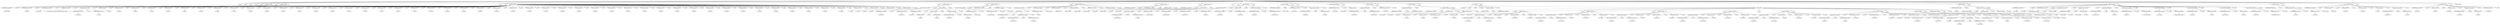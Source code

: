 digraph {

"Prog_60084"->"<
>60085";
"Prog_60084"->"<
>60086";
"Prog_60084"->"<
>60087";
"Prog_60084"->"<
>60088";
"Prog_60084"->"<
>60089";
"Prog_60084"->"CallFunction_60090";
"CallFunction_60090"->"IDENTIFIERExpression_60091";
"IDENTIFIERExpression_60091"->"<library>60092";
"CallFunction_60090"->"<(>60093";
"CallFunction_60090"->"IDENTIFIERExpression_60094";
"IDENTIFIERExpression_60094"->"<car>60095";
"CallFunction_60090"->"<)>60096";
"Prog_60084"->"<
>60097";
"Prog_60084"->"CallFunction_60098";
"CallFunction_60098"->"IDENTIFIERExpression_60099";
"IDENTIFIERExpression_60099"->"<setwd>60100";
"CallFunction_60098"->"<(>60101";
"CallFunction_60098"->"STRINGExpression_60102";
"STRINGExpression_60102"->"<C:\\Users\\Dave\\Documents\\Methods8\\Chapters\\Chapter11>60103";
"CallFunction_60098"->"<)>60104";
"Prog_60084"->"<
>60105";
"Prog_60084"->"<
>60106";
"Prog_60084"->"CallFunction_60107";
"CallFunction_60107"->"AssignmentOpetators_60108";
"AssignmentOpetators_60108"->"IDENTIFIERExpression_60109";
"IDENTIFIERExpression_60109"->"<recall>60110";
"AssignmentOpetators_60108"->"<<->60111";
"AssignmentOpetators_60108"->"IDENTIFIERExpression_60112";
"IDENTIFIERExpression_60112"->"<c>60113";
"CallFunction_60107"->"<(>60114";
"CallFunction_60107"->"INTExpression_60115";
"INTExpression_60115"->"<9>60116";
"CallFunction_60107"->"<,>60117";
"CallFunction_60107"->"INTExpression_60118";
"INTExpression_60118"->"<8>60119";
"CallFunction_60107"->"<,>60120";
"CallFunction_60107"->"INTExpression_60121";
"INTExpression_60121"->"<6>60122";
"CallFunction_60107"->"<,>60123";
"CallFunction_60107"->"INTExpression_60124";
"INTExpression_60124"->"<8>60125";
"CallFunction_60107"->"<,>60126";
"CallFunction_60107"->"INTExpression_60127";
"INTExpression_60127"->"<10>60128";
"CallFunction_60107"->"<,>60129";
"CallFunction_60107"->"INTExpression_60130";
"INTExpression_60130"->"<4>60131";
"CallFunction_60107"->"<,>60132";
"CallFunction_60107"->"INTExpression_60133";
"INTExpression_60133"->"<6>60134";
"CallFunction_60107"->"<,>60135";
"CallFunction_60107"->"INTExpression_60136";
"INTExpression_60136"->"<5>60137";
"CallFunction_60107"->"<,>60138";
"CallFunction_60107"->"INTExpression_60139";
"INTExpression_60139"->"<7>60140";
"CallFunction_60107"->"<,>60141";
"CallFunction_60107"->"INTExpression_60142";
"INTExpression_60142"->"<7>60143";
"CallFunction_60107"->"<,>60144";
"CallFunction_60107"->"INTExpression_60145";
"INTExpression_60145"->"<7>60146";
"CallFunction_60107"->"<,>60147";
"CallFunction_60107"->"INTExpression_60148";
"INTExpression_60148"->"<7>60149";
"CallFunction_60107"->"<,>60150";
"CallFunction_60107"->"INTExpression_60151";
"INTExpression_60151"->"<6>60152";
"CallFunction_60107"->"<,>60153";
"CallFunction_60107"->"INTExpression_60154";
"INTExpression_60154"->"<6>60155";
"CallFunction_60107"->"<,>60156";
"CallFunction_60107"->"INTExpression_60157";
"INTExpression_60157"->"<6>60158";
"CallFunction_60107"->"<,>60159";
"CallFunction_60107"->"INTExpression_60160";
"INTExpression_60160"->"<11>60161";
"CallFunction_60107"->"<,>60162";
"CallFunction_60107"->"INTExpression_60163";
"INTExpression_60163"->"<6>60164";
"CallFunction_60107"->"<,>60165";
"CallFunction_60107"->"INTExpression_60166";
"INTExpression_60166"->"<3>60167";
"CallFunction_60107"->"<,>60168";
"CallFunction_60107"->"INTExpression_60169";
"INTExpression_60169"->"<8>60170";
"CallFunction_60107"->"<,>60171";
"CallFunction_60107"->"INTExpression_60172";
"INTExpression_60172"->"<7>60173";
"CallFunction_60107"->"<,>60174";
"CallFunction_60107"->"INTExpression_60175";
"INTExpression_60175"->"<11>60176";
"CallFunction_60107"->"<,>60177";
"CallFunction_60107"->"INTExpression_60178";
"INTExpression_60178"->"<13>60179";
"CallFunction_60107"->"<,>60180";
"CallFunction_60107"->"INTExpression_60181";
"INTExpression_60181"->"<8>60182";
"CallFunction_60107"->"<,>60183";
"CallFunction_60107"->"INTExpression_60184";
"INTExpression_60184"->"<6>60185";
"CallFunction_60107"->"<,>60186";
"CallFunction_60107"->"INTExpression_60187";
"INTExpression_60187"->"<14>60188";
"CallFunction_60107"->"<,>60189";
"CallFunction_60107"->"INTExpression_60190";
"INTExpression_60190"->"<11>60191";
"CallFunction_60107"->"<,>60192";
"CallFunction_60107"->"INTExpression_60193";
"INTExpression_60193"->"<13>60194";
"CallFunction_60107"->"<,>60195";
"CallFunction_60107"->"INTExpression_60196";
"INTExpression_60196"->"<13>60197";
"CallFunction_60107"->"<,>60198";
"CallFunction_60107"->"INTExpression_60199";
"INTExpression_60199"->"<10>60200";
"CallFunction_60107"->"<,>60201";
"CallFunction_60107"->"INTExpression_60202";
"INTExpression_60202"->"<11>60203";
"CallFunction_60107"->"<,>60204";
"CallFunction_60107"->"INTExpression_60205";
"INTExpression_60205"->"<12>60206";
"CallFunction_60107"->"<,>60207";
"CallFunction_60107"->"INTExpression_60208";
"INTExpression_60208"->"<11>60209";
"CallFunction_60107"->"<,>60210";
"CallFunction_60107"->"INTExpression_60211";
"INTExpression_60211"->"<16>60212";
"CallFunction_60107"->"<,>60213";
"CallFunction_60107"->"INTExpression_60214";
"INTExpression_60214"->"<11>60215";
"CallFunction_60107"->"<,>60216";
"CallFunction_60107"->"INTExpression_60217";
"INTExpression_60217"->"<9>60218";
"CallFunction_60107"->"<,>60219";
"CallFunction_60107"->"INTExpression_60220";
"INTExpression_60220"->"<23>60221";
"CallFunction_60107"->"<,>60222";
"CallFunction_60107"->"INTExpression_60223";
"INTExpression_60223"->"<12>60224";
"CallFunction_60107"->"<,>60225";
"CallFunction_60107"->"INTExpression_60226";
"INTExpression_60226"->"<10>60227";
"CallFunction_60107"->"<,>60228";
"CallFunction_60107"->"INTExpression_60229";
"INTExpression_60229"->"<19>60230";
"CallFunction_60107"->"<,>60231";
"CallFunction_60107"->"INTExpression_60232";
"INTExpression_60232"->"<11>60233";
"CallFunction_60107"->"<,>60234";
"CallFunction_60107"->"INTExpression_60235";
"INTExpression_60235"->"<10>60236";
"CallFunction_60107"->"<,>60237";
"CallFunction_60107"->"INTExpression_60238";
"INTExpression_60238"->"<19>60239";
"CallFunction_60107"->"<,>60240";
"CallFunction_60107"->"INTExpression_60241";
"INTExpression_60241"->"<14>60242";
"CallFunction_60107"->"<,>60243";
"CallFunction_60107"->"INTExpression_60244";
"INTExpression_60244"->"<5>60245";
"CallFunction_60107"->"<,>60246";
"CallFunction_60107"->"INTExpression_60247";
"INTExpression_60247"->"<10>60248";
"CallFunction_60107"->"<,>60249";
"CallFunction_60107"->"INTExpression_60250";
"INTExpression_60250"->"<11>60251";
"CallFunction_60107"->"<,>60252";
"CallFunction_60107"->"INTExpression_60253";
"INTExpression_60253"->"<14>60254";
"CallFunction_60107"->"<,>60255";
"CallFunction_60107"->"INTExpression_60256";
"INTExpression_60256"->"<15>60257";
"CallFunction_60107"->"<,>60258";
"CallFunction_60107"->"INTExpression_60259";
"INTExpression_60259"->"<11>60260";
"CallFunction_60107"->"<,>60261";
"CallFunction_60107"->"INTExpression_60262";
"INTExpression_60262"->"<11>60263";
"CallFunction_60107"->"<)>60264";
"Prog_60084"->"<
>60265";
"Prog_60084"->"CallFunction_60266";
"CallFunction_60266"->"AssignmentOpetators_60267";
"AssignmentOpetators_60267"->"IDENTIFIERExpression_60268";
"IDENTIFIERExpression_60268"->"<cond>60269";
"AssignmentOpetators_60267"->"<<->60270";
"AssignmentOpetators_60267"->"IDENTIFIERExpression_60271";
"IDENTIFIERExpression_60271"->"<factor>60272";
"CallFunction_60266"->"<(>60273";
"CallFunction_60266"->"CallFunction_60274";
"CallFunction_60274"->"IDENTIFIERExpression_60275";
"IDENTIFIERExpression_60275"->"<rep>60276";
"CallFunction_60274"->"<(>60277";
"CallFunction_60274"->"ColonOperator_60278";
"ColonOperator_60278"->"INTExpression_60279";
"INTExpression_60279"->"<1>60280";
"ColonOperator_60278"->"<:>60281";
"ColonOperator_60278"->"INTExpression_60282";
"INTExpression_60282"->"<5>60283";
"CallFunction_60274"->"<,>60284";
"CallFunction_60274"->"AssignmentOpetators_60285";
"AssignmentOpetators_60285"->"IDENTIFIERExpression_60286";
"IDENTIFIERExpression_60286"->"<each>60287";
"AssignmentOpetators_60285"->"<=>60288";
"AssignmentOpetators_60285"->"INTExpression_60289";
"INTExpression_60289"->"<10>60290";
"CallFunction_60274"->"<)>60291";
"CallFunction_60266"->"<)>60292";
"Prog_60084"->"<
>60293";
"Prog_60084"->"CallFunction_60294";
"CallFunction_60294"->"AssignmentOpetators_60295";
"AssignmentOpetators_60295"->"IDENTIFIERExpression_60296";
"IDENTIFIERExpression_60296"->"<eysenck>60297";
"AssignmentOpetators_60295"->"<<->60298";
"AssignmentOpetators_60295"->"IDENTIFIERExpression_60299";
"IDENTIFIERExpression_60299"->"<data.frame>60300";
"CallFunction_60294"->"<(>60301";
"CallFunction_60294"->"IDENTIFIERExpression_60302";
"IDENTIFIERExpression_60302"->"<cond>60303";
"CallFunction_60294"->"<,>60304";
"CallFunction_60294"->"IDENTIFIERExpression_60305";
"IDENTIFIERExpression_60305"->"<recall>60306";
"CallFunction_60294"->"<)>60307";
"Prog_60084"->"<
>60308";
"Prog_60084"->"CallFunction_60309";
"CallFunction_60309"->"AssignmentOpetators_60310";
"AssignmentOpetators_60310"->"CallFunction_60311";
"CallFunction_60311"->"IDENTIFIERExpression_60312";
"IDENTIFIERExpression_60312"->"<levels>60313";
"CallFunction_60311"->"<(>60314";
"CallFunction_60311"->"DollarAndAtOperators_60315";
"DollarAndAtOperators_60315"->"IDENTIFIERExpression_60316";
"IDENTIFIERExpression_60316"->"<eysenck>60317";
"DollarAndAtOperators_60315"->"<$>60318";
"DollarAndAtOperators_60315"->"IDENTIFIERExpression_60319";
"IDENTIFIERExpression_60319"->"<cond>60320";
"CallFunction_60311"->"<)>60321";
"AssignmentOpetators_60310"->"<<->60322";
"AssignmentOpetators_60310"->"IDENTIFIERExpression_60323";
"IDENTIFIERExpression_60323"->"<c>60324";
"CallFunction_60309"->"<(>60325";
"CallFunction_60309"->"STRINGExpression_60326";
"STRINGExpression_60326"->"<Counting>60327";
"CallFunction_60309"->"<,>60328";
"CallFunction_60309"->"STRINGExpression_60329";
"STRINGExpression_60329"->"<Rhyming>60330";
"CallFunction_60309"->"<,>60331";
"CallFunction_60309"->"STRINGExpression_60332";
"STRINGExpression_60332"->"<Adjective>60333";
"CallFunction_60309"->"<,>60334";
"CallFunction_60309"->"STRINGExpression_60335";
"STRINGExpression_60335"->"<Imagery>60336";
"CallFunction_60309"->"<,>60337";
"CallFunction_60309"->"STRINGExpression_60338";
"STRINGExpression_60338"->"<Intention>60339";
"CallFunction_60309"->"<)>60340";
"Prog_60084"->"<
>60341";
"Prog_60084"->"CallFunction_60342";
"CallFunction_60342"->"IDENTIFIERExpression_60343";
"IDENTIFIERExpression_60343"->"<head>60344";
"CallFunction_60342"->"<(>60345";
"CallFunction_60342"->"IDENTIFIERExpression_60346";
"IDENTIFIERExpression_60346"->"<eysenck>60347";
"CallFunction_60342"->"<,>60348";
"CallFunction_60342"->"INTExpression_60349";
"INTExpression_60349"->"<25>60350";
"CallFunction_60342"->"<)>60351";
"Prog_60084"->"<
>60352";
"Prog_60084"->"CallFunction_60353";
"CallFunction_60353"->"IDENTIFIERExpression_60354";
"IDENTIFIERExpression_60354"->"<options>60355";
"CallFunction_60353"->"<(>60356";
"CallFunction_60353"->"CallFunction_60357";
"CallFunction_60357"->"AssignmentOpetators_60358";
"AssignmentOpetators_60358"->"IDENTIFIERExpression_60359";
"IDENTIFIERExpression_60359"->"<contrasts>60360";
"AssignmentOpetators_60358"->"<=>60361";
"AssignmentOpetators_60358"->"IDENTIFIERExpression_60362";
"IDENTIFIERExpression_60362"->"<c>60363";
"CallFunction_60357"->"<(>60364";
"CallFunction_60357"->"STRINGExpression_60365";
"STRINGExpression_60365"->"<contr.sum>60366";
"CallFunction_60357"->"<,>60367";
"CallFunction_60357"->"STRINGExpression_60368";
"STRINGExpression_60368"->"<contr.poly>60369";
"CallFunction_60357"->"<)>60370";
"CallFunction_60353"->"<)>60371";
"Prog_60084"->"<
>60372";
"Prog_60084"->"<
>60373";
"Prog_60084"->"CallFunction_60374";
"CallFunction_60374"->"AssignmentOpetators_60375";
"AssignmentOpetators_60375"->"IDENTIFIERExpression_60376";
"IDENTIFIERExpression_60376"->"<model1>60377";
"AssignmentOpetators_60375"->"<<->60378";
"AssignmentOpetators_60375"->"IDENTIFIERExpression_60379";
"IDENTIFIERExpression_60379"->"<lm>60380";
"CallFunction_60374"->"<(>60381";
"CallFunction_60374"->"TildeBinary_60382";
"TildeBinary_60382"->"IDENTIFIERExpression_60383";
"IDENTIFIERExpression_60383"->"<recall>60384";
"TildeBinary_60382"->"<~>60385";
"TildeBinary_60382"->"IDENTIFIERExpression_60386";
"IDENTIFIERExpression_60386"->"<cond>60387";
"CallFunction_60374"->"<,>60388";
"CallFunction_60374"->"AssignmentOpetators_60389";
"AssignmentOpetators_60389"->"IDENTIFIERExpression_60390";
"IDENTIFIERExpression_60390"->"<data>60391";
"AssignmentOpetators_60389"->"<=>60392";
"AssignmentOpetators_60389"->"IDENTIFIERExpression_60393";
"IDENTIFIERExpression_60393"->"<eysenck>60394";
"CallFunction_60374"->"<)>60395";
"Prog_60084"->"<
>60396";
"Prog_60084"->"CallFunction_60397";
"CallFunction_60397"->"IDENTIFIERExpression_60398";
"IDENTIFIERExpression_60398"->"<Anova>60399";
"CallFunction_60397"->"<(>60400";
"CallFunction_60397"->"IDENTIFIERExpression_60401";
"IDENTIFIERExpression_60401"->"<model1>60402";
"CallFunction_60397"->"<,>60403";
"CallFunction_60397"->"AssignmentOpetators_60404";
"AssignmentOpetators_60404"->"IDENTIFIERExpression_60405";
"IDENTIFIERExpression_60405"->"<type>60406";
"AssignmentOpetators_60404"->"<=>60407";
"AssignmentOpetators_60404"->"STRINGExpression_60408";
"STRINGExpression_60408"->"<III>60409";
"CallFunction_60397"->"<)>60410";
"Prog_60084"->"<
>60411";
"Prog_60084"->"<
>60412";
"Prog_60084"->"AssignmentOpetators_60413";
"AssignmentOpetators_60413"->"IDENTIFIERExpression_60414";
"IDENTIFIERExpression_60414"->"<nreps>60415";
"AssignmentOpetators_60413"->"<<->60416";
"AssignmentOpetators_60413"->"INTExpression_60417";
"INTExpression_60417"->"<10000>60418";
"Prog_60084"->"<
>60419";
"Prog_60084"->"CallFunction_60420";
"CallFunction_60420"->"AssignmentOpetators_60421";
"AssignmentOpetators_60421"->"IDENTIFIERExpression_60422";
"IDENTIFIERExpression_60422"->"<Fdist>60423";
"AssignmentOpetators_60421"->"<<->60424";
"AssignmentOpetators_60421"->"IDENTIFIERExpression_60425";
"IDENTIFIERExpression_60425"->"<numeric>60426";
"CallFunction_60420"->"<(>60427";
"CallFunction_60420"->"IDENTIFIERExpression_60428";
"IDENTIFIERExpression_60428"->"<nreps>60429";
"CallFunction_60420"->"<)>60430";
"Prog_60084"->"<
>60431";
"Prog_60084"->"CallFunction_60432";
"CallFunction_60432"->"AssignmentOpetators_60433";
"AssignmentOpetators_60433"->"IDENTIFIERExpression_60434";
"IDENTIFIERExpression_60434"->"<group>60435";
"AssignmentOpetators_60433"->"<<->60436";
"AssignmentOpetators_60433"->"IDENTIFIERExpression_60437";
"IDENTIFIERExpression_60437"->"<factor>60438";
"CallFunction_60432"->"<(>60439";
"CallFunction_60432"->"CallFunction_60440";
"CallFunction_60440"->"IDENTIFIERExpression_60441";
"IDENTIFIERExpression_60441"->"<rep>60442";
"CallFunction_60440"->"<(>60443";
"CallFunction_60440"->"ColonOperator_60444";
"ColonOperator_60444"->"INTExpression_60445";
"INTExpression_60445"->"<1>60446";
"ColonOperator_60444"->"<:>60447";
"ColonOperator_60444"->"INTExpression_60448";
"INTExpression_60448"->"<5>60449";
"CallFunction_60440"->"<,>60450";
"CallFunction_60440"->"AssignmentOpetators_60451";
"AssignmentOpetators_60451"->"IDENTIFIERExpression_60452";
"IDENTIFIERExpression_60452"->"<each>60453";
"AssignmentOpetators_60451"->"<=>60454";
"AssignmentOpetators_60451"->"INTExpression_60455";
"INTExpression_60455"->"<10>60456";
"CallFunction_60440"->"<)>60457";
"CallFunction_60432"->"<)>60458";
"Prog_60084"->"<
>60459";
"Prog_60084"->"For_60460";
"For_60460"->"<for>60461";
"For_60460"->"<(>60462";
"For_60460"->"<i>60463";
"For_60460"->"<in>60464";
"For_60460"->"ColonOperator_60465";
"ColonOperator_60465"->"INTExpression_60466";
"INTExpression_60466"->"<1>60467";
"ColonOperator_60465"->"<:>60468";
"ColonOperator_60465"->"IDENTIFIERExpression_60469";
"IDENTIFIERExpression_60469"->"<nreps>60470";
"For_60460"->"<)>60471";
"For_60460"->"Compound_60472";
"Compound_60472"->"<{>60473";
"Compound_60472"->"CallFunction_60474";
"CallFunction_60474"->"AssignmentOpetators_60475";
"AssignmentOpetators_60475"->"IDENTIFIERExpression_60476";
"IDENTIFIERExpression_60476"->"<grp1>60477";
"AssignmentOpetators_60475"->"<<->60478";
"AssignmentOpetators_60475"->"IDENTIFIERExpression_60479";
"IDENTIFIERExpression_60479"->"<rnorm>60480";
"CallFunction_60474"->"<(>60481";
"CallFunction_60474"->"INTExpression_60482";
"INTExpression_60482"->"<10>60483";
"CallFunction_60474"->"<,>60484";
"CallFunction_60474"->"FLOATExpression_60485";
"FLOATExpression_60485"->"<10.06>60486";
"CallFunction_60474"->"<,>60487";
"CallFunction_60474"->"FLOATExpression_60488";
"FLOATExpression_60488"->"<1.83>60489";
"CallFunction_60474"->"<)>60490";
"Compound_60472"->"<
>60491";
"Compound_60472"->"CallFunction_60492";
"CallFunction_60492"->"AssignmentOpetators_60493";
"AssignmentOpetators_60493"->"IDENTIFIERExpression_60494";
"IDENTIFIERExpression_60494"->"<grp2>60495";
"AssignmentOpetators_60493"->"<<->60496";
"AssignmentOpetators_60493"->"IDENTIFIERExpression_60497";
"IDENTIFIERExpression_60497"->"<rnorm>60498";
"CallFunction_60492"->"<(>60499";
"CallFunction_60492"->"INTExpression_60500";
"INTExpression_60500"->"<10>60501";
"CallFunction_60492"->"<,>60502";
"CallFunction_60492"->"FLOATExpression_60503";
"FLOATExpression_60503"->"<10.06>60504";
"CallFunction_60492"->"<,>60505";
"CallFunction_60492"->"FLOATExpression_60506";
"FLOATExpression_60506"->"<2.13>60507";
"CallFunction_60492"->"<)>60508";
"Compound_60472"->"<
>60509";
"Compound_60472"->"CallFunction_60510";
"CallFunction_60510"->"AssignmentOpetators_60511";
"AssignmentOpetators_60511"->"IDENTIFIERExpression_60512";
"IDENTIFIERExpression_60512"->"<grp3>60513";
"AssignmentOpetators_60511"->"<<->60514";
"AssignmentOpetators_60511"->"IDENTIFIERExpression_60515";
"IDENTIFIERExpression_60515"->"<rnorm>60516";
"CallFunction_60510"->"<(>60517";
"CallFunction_60510"->"INTExpression_60518";
"INTExpression_60518"->"<10>60519";
"CallFunction_60510"->"<,>60520";
"CallFunction_60510"->"FLOATExpression_60521";
"FLOATExpression_60521"->"<10.06>60522";
"CallFunction_60510"->"<,>60523";
"CallFunction_60510"->"FLOATExpression_60524";
"FLOATExpression_60524"->"<2.49>60525";
"CallFunction_60510"->"<)>60526";
"Compound_60472"->"<
>60527";
"Compound_60472"->"CallFunction_60528";
"CallFunction_60528"->"AssignmentOpetators_60529";
"AssignmentOpetators_60529"->"IDENTIFIERExpression_60530";
"IDENTIFIERExpression_60530"->"<grp4>60531";
"AssignmentOpetators_60529"->"<<->60532";
"AssignmentOpetators_60529"->"IDENTIFIERExpression_60533";
"IDENTIFIERExpression_60533"->"<rnorm>60534";
"CallFunction_60528"->"<(>60535";
"CallFunction_60528"->"INTExpression_60536";
"INTExpression_60536"->"<10>60537";
"CallFunction_60528"->"<,>60538";
"CallFunction_60528"->"FLOATExpression_60539";
"FLOATExpression_60539"->"<10.06>60540";
"CallFunction_60528"->"<,>60541";
"CallFunction_60528"->"FLOATExpression_60542";
"FLOATExpression_60542"->"<4.50>60543";
"CallFunction_60528"->"<)>60544";
"Compound_60472"->"<
>60545";
"Compound_60472"->"CallFunction_60546";
"CallFunction_60546"->"AssignmentOpetators_60547";
"AssignmentOpetators_60547"->"IDENTIFIERExpression_60548";
"IDENTIFIERExpression_60548"->"<grp5>60549";
"AssignmentOpetators_60547"->"<<->60550";
"AssignmentOpetators_60547"->"IDENTIFIERExpression_60551";
"IDENTIFIERExpression_60551"->"<rnorm>60552";
"CallFunction_60546"->"<(>60553";
"CallFunction_60546"->"INTExpression_60554";
"INTExpression_60554"->"<10>60555";
"CallFunction_60546"->"<,>60556";
"CallFunction_60546"->"FLOATExpression_60557";
"FLOATExpression_60557"->"<10.06>60558";
"CallFunction_60546"->"<,>60559";
"CallFunction_60546"->"FLOATExpression_60560";
"FLOATExpression_60560"->"<3.74>60561";
"CallFunction_60546"->"<)>60562";
"Compound_60472"->"<
>60563";
"Compound_60472"->"CallFunction_60564";
"CallFunction_60564"->"AssignmentOpetators_60565";
"AssignmentOpetators_60565"->"IDENTIFIERExpression_60566";
"IDENTIFIERExpression_60566"->"<dv>60567";
"AssignmentOpetators_60565"->"<<->60568";
"AssignmentOpetators_60565"->"IDENTIFIERExpression_60569";
"IDENTIFIERExpression_60569"->"<c>60570";
"CallFunction_60564"->"<(>60571";
"CallFunction_60564"->"IDENTIFIERExpression_60572";
"IDENTIFIERExpression_60572"->"<grp1>60573";
"CallFunction_60564"->"<,>60574";
"CallFunction_60564"->"IDENTIFIERExpression_60575";
"IDENTIFIERExpression_60575"->"<grp2>60576";
"CallFunction_60564"->"<,>60577";
"CallFunction_60564"->"IDENTIFIERExpression_60578";
"IDENTIFIERExpression_60578"->"<grp3>60579";
"CallFunction_60564"->"<,>60580";
"CallFunction_60564"->"IDENTIFIERExpression_60581";
"IDENTIFIERExpression_60581"->"<grp4>60582";
"CallFunction_60564"->"<,>60583";
"CallFunction_60564"->"IDENTIFIERExpression_60584";
"IDENTIFIERExpression_60584"->"<grp5>60585";
"CallFunction_60564"->"<)>60586";
"Compound_60472"->"<
>60587";
"Compound_60472"->"CallFunction_60588";
"CallFunction_60588"->"AssignmentOpetators_60589";
"AssignmentOpetators_60589"->"IDENTIFIERExpression_60590";
"IDENTIFIERExpression_60590"->"<model>60591";
"AssignmentOpetators_60589"->"<<->60592";
"AssignmentOpetators_60589"->"IDENTIFIERExpression_60593";
"IDENTIFIERExpression_60593"->"<anova>60594";
"CallFunction_60588"->"<(>60595";
"CallFunction_60588"->"CallFunction_60596";
"CallFunction_60596"->"IDENTIFIERExpression_60597";
"IDENTIFIERExpression_60597"->"<lm>60598";
"CallFunction_60596"->"<(>60599";
"CallFunction_60596"->"TildeBinary_60600";
"TildeBinary_60600"->"IDENTIFIERExpression_60601";
"IDENTIFIERExpression_60601"->"<dv>60602";
"TildeBinary_60600"->"<~>60603";
"TildeBinary_60600"->"IDENTIFIERExpression_60604";
"IDENTIFIERExpression_60604"->"<group>60605";
"CallFunction_60596"->"<)>60606";
"CallFunction_60588"->"<)>60607";
"Compound_60472"->"<
>60608";
"Compound_60472"->"AssignmentOpetators_60609";
"AssignmentOpetators_60609"->"IndexingBasic_60610";
"IndexingBasic_60610"->"IDENTIFIERExpression_60611";
"IDENTIFIERExpression_60611"->"<Fdist>60612";
"IndexingBasic_60610"->"<[>60613";
"IndexingBasic_60610"->"IDENTIFIERExpression_60614";
"IDENTIFIERExpression_60614"->"<i>60615";
"IndexingBasic_60610"->"<]>60616";
"AssignmentOpetators_60609"->"<<->60617";
"AssignmentOpetators_60609"->"DollarAndAtOperators_60618";
"DollarAndAtOperators_60618"->"IDENTIFIERExpression_60619";
"IDENTIFIERExpression_60619"->"<model>60620";
"DollarAndAtOperators_60618"->"<$>60621";
"DollarAndAtOperators_60618"->"STRINGExpression_60622";
"STRINGExpression_60622"->"<F value>60623";
"Compound_60472"->"<
>60624";
"Compound_60472"->"<}>60625";
"Prog_60084"->"<
>60626";
"Prog_60084"->"CallFunction_60627";
"CallFunction_60627"->"IDENTIFIERExpression_60628";
"IDENTIFIERExpression_60628"->"<par>60629";
"CallFunction_60627"->"<(>60630";
"CallFunction_60627"->"CallFunction_60631";
"CallFunction_60631"->"AssignmentOpetators_60632";
"AssignmentOpetators_60632"->"IDENTIFIERExpression_60633";
"IDENTIFIERExpression_60633"->"<mfrow>60634";
"AssignmentOpetators_60632"->"<=>60635";
"AssignmentOpetators_60632"->"IDENTIFIERExpression_60636";
"IDENTIFIERExpression_60636"->"<c>60637";
"CallFunction_60631"->"<(>60638";
"CallFunction_60631"->"INTExpression_60639";
"INTExpression_60639"->"<1>60640";
"CallFunction_60631"->"<,>60641";
"CallFunction_60631"->"INTExpression_60642";
"INTExpression_60642"->"<1>60643";
"CallFunction_60631"->"<)>60644";
"CallFunction_60627"->"<)>60645";
"Prog_60084"->"<
>60646";
"Prog_60084"->"CallFunction_60647";
"CallFunction_60647"->"IDENTIFIERExpression_60648";
"IDENTIFIERExpression_60648"->"<hist>60649";
"CallFunction_60647"->"<(>60650";
"CallFunction_60647"->"IDENTIFIERExpression_60651";
"IDENTIFIERExpression_60651"->"<Fdist>60652";
"CallFunction_60647"->"<,>60653";
"CallFunction_60647"->"AssignmentOpetators_60654";
"AssignmentOpetators_60654"->"IDENTIFIERExpression_60655";
"IDENTIFIERExpression_60655"->"<breaks>60656";
"AssignmentOpetators_60654"->"<=>60657";
"AssignmentOpetators_60654"->"INTExpression_60658";
"INTExpression_60658"->"<50>60659";
"CallFunction_60647"->"<,>60660";
"CallFunction_60647"->"AssignmentOpetators_60661";
"AssignmentOpetators_60661"->"IDENTIFIERExpression_60662";
"IDENTIFIERExpression_60662"->"<font.lab>60663";
"AssignmentOpetators_60661"->"<=>60664";
"AssignmentOpetators_60661"->"INTExpression_60665";
"INTExpression_60665"->"<3>60666";
"CallFunction_60647"->"<,>60667";
"CallFunction_60647"->"AssignmentOpetators_60668";
"AssignmentOpetators_60668"->"IDENTIFIERExpression_60669";
"IDENTIFIERExpression_60669"->"<font.main>60670";
"AssignmentOpetators_60668"->"<=>60671";
"AssignmentOpetators_60668"->"INTExpression_60672";
"INTExpression_60672"->"<3>60673";
"CallFunction_60647"->"<,>60674";
"CallFunction_60647"->"AssignmentOpetators_60675";
"AssignmentOpetators_60675"->"IDENTIFIERExpression_60676";
"IDENTIFIERExpression_60676"->"<xlab>60677";
"AssignmentOpetators_60675"->"<=>60678";
"AssignmentOpetators_60675"->"STRINGExpression_60679";
"STRINGExpression_60679"->"<F  (df = 4,45)>60680";
"CallFunction_60647"->"<,>60681";
"CallFunction_60647"->"AssignmentOpetators_60682";
"AssignmentOpetators_60682"->"IDENTIFIERExpression_60683";
"IDENTIFIERExpression_60683"->"<ylab>60684";
"AssignmentOpetators_60682"->"<=>60685";
"AssignmentOpetators_60682"->"STRINGExpression_60686";
"STRINGExpression_60686"->"<Relative Frequency>60687";
"CallFunction_60647"->"<,>60688";
"CallFunction_60647"->"AssignmentOpetators_60689";
"AssignmentOpetators_60689"->"IDENTIFIERExpression_60690";
"IDENTIFIERExpression_60690"->"<yaxt>60691";
"AssignmentOpetators_60689"->"<=>60692";
"AssignmentOpetators_60689"->"STRINGExpression_60693";
"STRINGExpression_60693"->"<n>60694";
"CallFunction_60647"->"<,>60695";
"CallFunction_60647"->"AssignmentOpetators_60696";
"AssignmentOpetators_60696"->"IDENTIFIERExpression_60697";
"IDENTIFIERExpression_60697"->"<density>60698";
"AssignmentOpetators_60696"->"<=>60699";
"AssignmentOpetators_60696"->"INTExpression_60700";
"INTExpression_60700"->"<10>60701";
"CallFunction_60647"->"<,>60702";
"CallFunction_60647"->"AssignmentOpetators_60703";
"AssignmentOpetators_60703"->"IDENTIFIERExpression_60704";
"IDENTIFIERExpression_60704"->"<main>60705";
"AssignmentOpetators_60703"->"<=>60706";
"AssignmentOpetators_60703"->"STRINGExpression_60707";
"STRINGExpression_60707"->"<F distribution>60708";
"CallFunction_60647"->"<)>60709";
"Prog_60084"->"<
>60710";
"Prog_60084"->"CallFunction_60711";
"CallFunction_60711"->"IDENTIFIERExpression_60712";
"IDENTIFIERExpression_60712"->"<box>60713";
"CallFunction_60711"->"<(>60714";
"CallFunction_60711"->"AssignmentOpetators_60715";
"AssignmentOpetators_60715"->"IDENTIFIERExpression_60716";
"IDENTIFIERExpression_60716"->"<col>60717";
"AssignmentOpetators_60715"->"<=>60718";
"AssignmentOpetators_60715"->"STRINGExpression_60719";
"STRINGExpression_60719"->"<grey>60720";
"CallFunction_60711"->"<)>60721";
"Prog_60084"->"<
>60722";
"Prog_60084"->"CallFunction_60723";
"CallFunction_60723"->"IDENTIFIERExpression_60724";
"IDENTIFIERExpression_60724"->"<arrows>60725";
"CallFunction_60723"->"<(>60726";
"CallFunction_60723"->"FLOATExpression_60727";
"FLOATExpression_60727"->"<9.08>60728";
"CallFunction_60723"->"<,>60729";
"CallFunction_60723"->"INTExpression_60730";
"INTExpression_60730"->"<300>60731";
"CallFunction_60723"->"<,>60732";
"CallFunction_60723"->"FLOATExpression_60733";
"FLOATExpression_60733"->"<9.08>60734";
"CallFunction_60723"->"<,>60735";
"CallFunction_60723"->"INTExpression_60736";
"INTExpression_60736"->"<0>60737";
"CallFunction_60723"->"<,>60738";
"CallFunction_60723"->"AssignmentOpetators_60739";
"AssignmentOpetators_60739"->"IDENTIFIERExpression_60740";
"IDENTIFIERExpression_60740"->"<length>60741";
"AssignmentOpetators_60739"->"<=>60742";
"AssignmentOpetators_60739"->"FLOATExpression_60743";
"FLOATExpression_60743"->"<.1>60744";
"CallFunction_60723"->"<)>60745";
"Prog_60084"->"<
>60746";
"Prog_60084"->"CallFunction_60747";
"CallFunction_60747"->"IDENTIFIERExpression_60748";
"IDENTIFIERExpression_60748"->"<text>60749";
"CallFunction_60747"->"<(>60750";
"CallFunction_60747"->"INTExpression_60751";
"INTExpression_60751"->"<9>60752";
"CallFunction_60747"->"<,>60753";
"CallFunction_60747"->"INTExpression_60754";
"INTExpression_60754"->"<340>60755";
"CallFunction_60747"->"<,>60756";
"CallFunction_60747"->"AssignmentOpetators_60757";
"AssignmentOpetators_60757"->"IDENTIFIERExpression_60758";
"IDENTIFIERExpression_60758"->"<font>60759";
"AssignmentOpetators_60757"->"<=>60760";
"AssignmentOpetators_60757"->"INTExpression_60761";
"INTExpression_60761"->"<3>60762";
"CallFunction_60747"->"<,>60763";
"CallFunction_60747"->"STRINGExpression_60764";
"STRINGExpression_60764"->"<F = 9.08>60765";
"CallFunction_60747"->"<)>60766";
"Prog_60084"->"<
>60767";
"Prog_60084"->"<<EOF>>60768";
}
